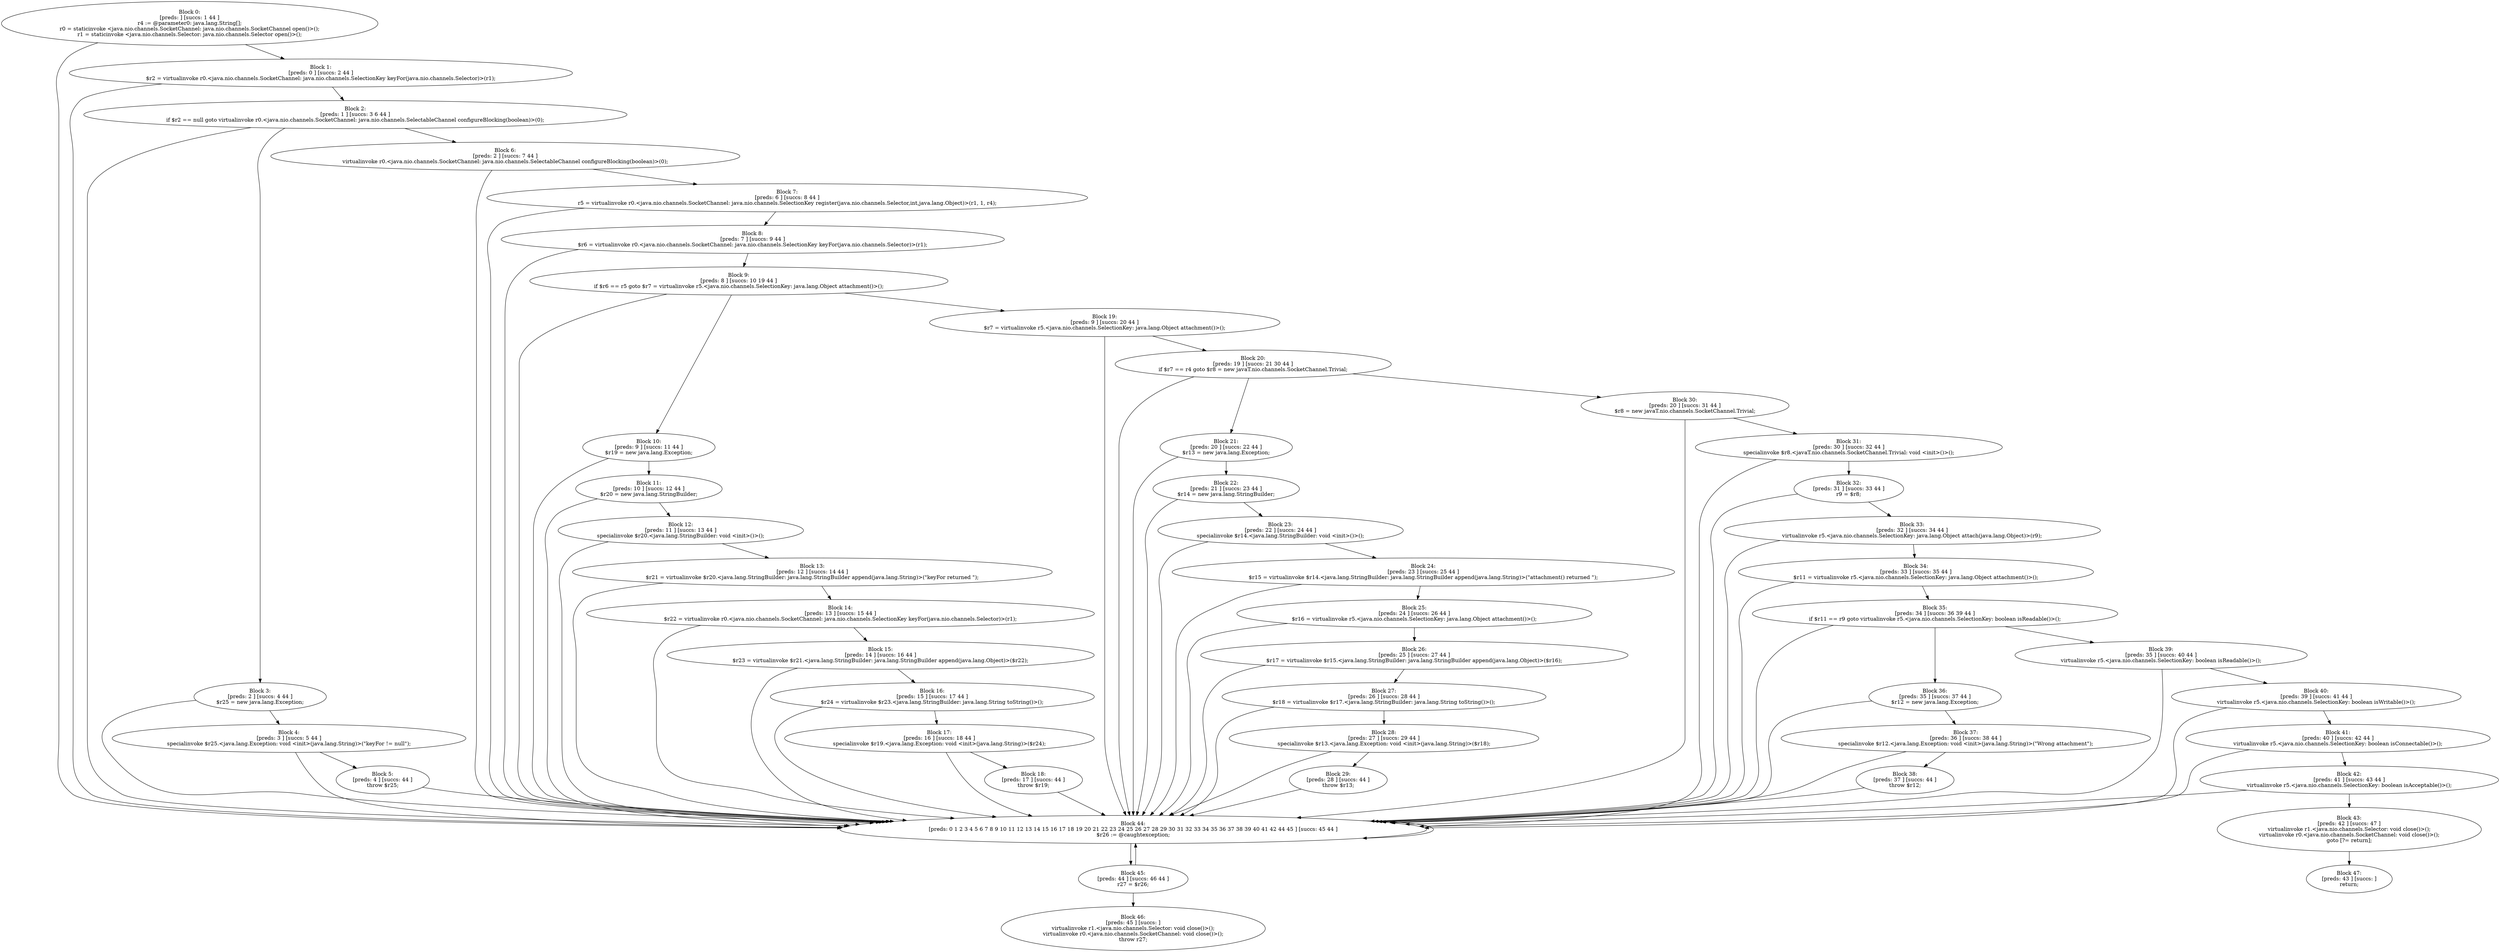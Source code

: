 digraph "unitGraph" {
    "Block 0:
[preds: ] [succs: 1 44 ]
r4 := @parameter0: java.lang.String[];
r0 = staticinvoke <java.nio.channels.SocketChannel: java.nio.channels.SocketChannel open()>();
r1 = staticinvoke <java.nio.channels.Selector: java.nio.channels.Selector open()>();
"
    "Block 1:
[preds: 0 ] [succs: 2 44 ]
$r2 = virtualinvoke r0.<java.nio.channels.SocketChannel: java.nio.channels.SelectionKey keyFor(java.nio.channels.Selector)>(r1);
"
    "Block 2:
[preds: 1 ] [succs: 3 6 44 ]
if $r2 == null goto virtualinvoke r0.<java.nio.channels.SocketChannel: java.nio.channels.SelectableChannel configureBlocking(boolean)>(0);
"
    "Block 3:
[preds: 2 ] [succs: 4 44 ]
$r25 = new java.lang.Exception;
"
    "Block 4:
[preds: 3 ] [succs: 5 44 ]
specialinvoke $r25.<java.lang.Exception: void <init>(java.lang.String)>(\"keyFor != null\");
"
    "Block 5:
[preds: 4 ] [succs: 44 ]
throw $r25;
"
    "Block 6:
[preds: 2 ] [succs: 7 44 ]
virtualinvoke r0.<java.nio.channels.SocketChannel: java.nio.channels.SelectableChannel configureBlocking(boolean)>(0);
"
    "Block 7:
[preds: 6 ] [succs: 8 44 ]
r5 = virtualinvoke r0.<java.nio.channels.SocketChannel: java.nio.channels.SelectionKey register(java.nio.channels.Selector,int,java.lang.Object)>(r1, 1, r4);
"
    "Block 8:
[preds: 7 ] [succs: 9 44 ]
$r6 = virtualinvoke r0.<java.nio.channels.SocketChannel: java.nio.channels.SelectionKey keyFor(java.nio.channels.Selector)>(r1);
"
    "Block 9:
[preds: 8 ] [succs: 10 19 44 ]
if $r6 == r5 goto $r7 = virtualinvoke r5.<java.nio.channels.SelectionKey: java.lang.Object attachment()>();
"
    "Block 10:
[preds: 9 ] [succs: 11 44 ]
$r19 = new java.lang.Exception;
"
    "Block 11:
[preds: 10 ] [succs: 12 44 ]
$r20 = new java.lang.StringBuilder;
"
    "Block 12:
[preds: 11 ] [succs: 13 44 ]
specialinvoke $r20.<java.lang.StringBuilder: void <init>()>();
"
    "Block 13:
[preds: 12 ] [succs: 14 44 ]
$r21 = virtualinvoke $r20.<java.lang.StringBuilder: java.lang.StringBuilder append(java.lang.String)>(\"keyFor returned \");
"
    "Block 14:
[preds: 13 ] [succs: 15 44 ]
$r22 = virtualinvoke r0.<java.nio.channels.SocketChannel: java.nio.channels.SelectionKey keyFor(java.nio.channels.Selector)>(r1);
"
    "Block 15:
[preds: 14 ] [succs: 16 44 ]
$r23 = virtualinvoke $r21.<java.lang.StringBuilder: java.lang.StringBuilder append(java.lang.Object)>($r22);
"
    "Block 16:
[preds: 15 ] [succs: 17 44 ]
$r24 = virtualinvoke $r23.<java.lang.StringBuilder: java.lang.String toString()>();
"
    "Block 17:
[preds: 16 ] [succs: 18 44 ]
specialinvoke $r19.<java.lang.Exception: void <init>(java.lang.String)>($r24);
"
    "Block 18:
[preds: 17 ] [succs: 44 ]
throw $r19;
"
    "Block 19:
[preds: 9 ] [succs: 20 44 ]
$r7 = virtualinvoke r5.<java.nio.channels.SelectionKey: java.lang.Object attachment()>();
"
    "Block 20:
[preds: 19 ] [succs: 21 30 44 ]
if $r7 == r4 goto $r8 = new javaT.nio.channels.SocketChannel.Trivial;
"
    "Block 21:
[preds: 20 ] [succs: 22 44 ]
$r13 = new java.lang.Exception;
"
    "Block 22:
[preds: 21 ] [succs: 23 44 ]
$r14 = new java.lang.StringBuilder;
"
    "Block 23:
[preds: 22 ] [succs: 24 44 ]
specialinvoke $r14.<java.lang.StringBuilder: void <init>()>();
"
    "Block 24:
[preds: 23 ] [succs: 25 44 ]
$r15 = virtualinvoke $r14.<java.lang.StringBuilder: java.lang.StringBuilder append(java.lang.String)>(\"attachment() returned \");
"
    "Block 25:
[preds: 24 ] [succs: 26 44 ]
$r16 = virtualinvoke r5.<java.nio.channels.SelectionKey: java.lang.Object attachment()>();
"
    "Block 26:
[preds: 25 ] [succs: 27 44 ]
$r17 = virtualinvoke $r15.<java.lang.StringBuilder: java.lang.StringBuilder append(java.lang.Object)>($r16);
"
    "Block 27:
[preds: 26 ] [succs: 28 44 ]
$r18 = virtualinvoke $r17.<java.lang.StringBuilder: java.lang.String toString()>();
"
    "Block 28:
[preds: 27 ] [succs: 29 44 ]
specialinvoke $r13.<java.lang.Exception: void <init>(java.lang.String)>($r18);
"
    "Block 29:
[preds: 28 ] [succs: 44 ]
throw $r13;
"
    "Block 30:
[preds: 20 ] [succs: 31 44 ]
$r8 = new javaT.nio.channels.SocketChannel.Trivial;
"
    "Block 31:
[preds: 30 ] [succs: 32 44 ]
specialinvoke $r8.<javaT.nio.channels.SocketChannel.Trivial: void <init>()>();
"
    "Block 32:
[preds: 31 ] [succs: 33 44 ]
r9 = $r8;
"
    "Block 33:
[preds: 32 ] [succs: 34 44 ]
virtualinvoke r5.<java.nio.channels.SelectionKey: java.lang.Object attach(java.lang.Object)>(r9);
"
    "Block 34:
[preds: 33 ] [succs: 35 44 ]
$r11 = virtualinvoke r5.<java.nio.channels.SelectionKey: java.lang.Object attachment()>();
"
    "Block 35:
[preds: 34 ] [succs: 36 39 44 ]
if $r11 == r9 goto virtualinvoke r5.<java.nio.channels.SelectionKey: boolean isReadable()>();
"
    "Block 36:
[preds: 35 ] [succs: 37 44 ]
$r12 = new java.lang.Exception;
"
    "Block 37:
[preds: 36 ] [succs: 38 44 ]
specialinvoke $r12.<java.lang.Exception: void <init>(java.lang.String)>(\"Wrong attachment\");
"
    "Block 38:
[preds: 37 ] [succs: 44 ]
throw $r12;
"
    "Block 39:
[preds: 35 ] [succs: 40 44 ]
virtualinvoke r5.<java.nio.channels.SelectionKey: boolean isReadable()>();
"
    "Block 40:
[preds: 39 ] [succs: 41 44 ]
virtualinvoke r5.<java.nio.channels.SelectionKey: boolean isWritable()>();
"
    "Block 41:
[preds: 40 ] [succs: 42 44 ]
virtualinvoke r5.<java.nio.channels.SelectionKey: boolean isConnectable()>();
"
    "Block 42:
[preds: 41 ] [succs: 43 44 ]
virtualinvoke r5.<java.nio.channels.SelectionKey: boolean isAcceptable()>();
"
    "Block 43:
[preds: 42 ] [succs: 47 ]
virtualinvoke r1.<java.nio.channels.Selector: void close()>();
virtualinvoke r0.<java.nio.channels.SocketChannel: void close()>();
goto [?= return];
"
    "Block 44:
[preds: 0 1 2 3 4 5 6 7 8 9 10 11 12 13 14 15 16 17 18 19 20 21 22 23 24 25 26 27 28 29 30 31 32 33 34 35 36 37 38 39 40 41 42 44 45 ] [succs: 45 44 ]
$r26 := @caughtexception;
"
    "Block 45:
[preds: 44 ] [succs: 46 44 ]
r27 = $r26;
"
    "Block 46:
[preds: 45 ] [succs: ]
virtualinvoke r1.<java.nio.channels.Selector: void close()>();
virtualinvoke r0.<java.nio.channels.SocketChannel: void close()>();
throw r27;
"
    "Block 47:
[preds: 43 ] [succs: ]
return;
"
    "Block 0:
[preds: ] [succs: 1 44 ]
r4 := @parameter0: java.lang.String[];
r0 = staticinvoke <java.nio.channels.SocketChannel: java.nio.channels.SocketChannel open()>();
r1 = staticinvoke <java.nio.channels.Selector: java.nio.channels.Selector open()>();
"->"Block 1:
[preds: 0 ] [succs: 2 44 ]
$r2 = virtualinvoke r0.<java.nio.channels.SocketChannel: java.nio.channels.SelectionKey keyFor(java.nio.channels.Selector)>(r1);
";
    "Block 0:
[preds: ] [succs: 1 44 ]
r4 := @parameter0: java.lang.String[];
r0 = staticinvoke <java.nio.channels.SocketChannel: java.nio.channels.SocketChannel open()>();
r1 = staticinvoke <java.nio.channels.Selector: java.nio.channels.Selector open()>();
"->"Block 44:
[preds: 0 1 2 3 4 5 6 7 8 9 10 11 12 13 14 15 16 17 18 19 20 21 22 23 24 25 26 27 28 29 30 31 32 33 34 35 36 37 38 39 40 41 42 44 45 ] [succs: 45 44 ]
$r26 := @caughtexception;
";
    "Block 1:
[preds: 0 ] [succs: 2 44 ]
$r2 = virtualinvoke r0.<java.nio.channels.SocketChannel: java.nio.channels.SelectionKey keyFor(java.nio.channels.Selector)>(r1);
"->"Block 2:
[preds: 1 ] [succs: 3 6 44 ]
if $r2 == null goto virtualinvoke r0.<java.nio.channels.SocketChannel: java.nio.channels.SelectableChannel configureBlocking(boolean)>(0);
";
    "Block 1:
[preds: 0 ] [succs: 2 44 ]
$r2 = virtualinvoke r0.<java.nio.channels.SocketChannel: java.nio.channels.SelectionKey keyFor(java.nio.channels.Selector)>(r1);
"->"Block 44:
[preds: 0 1 2 3 4 5 6 7 8 9 10 11 12 13 14 15 16 17 18 19 20 21 22 23 24 25 26 27 28 29 30 31 32 33 34 35 36 37 38 39 40 41 42 44 45 ] [succs: 45 44 ]
$r26 := @caughtexception;
";
    "Block 2:
[preds: 1 ] [succs: 3 6 44 ]
if $r2 == null goto virtualinvoke r0.<java.nio.channels.SocketChannel: java.nio.channels.SelectableChannel configureBlocking(boolean)>(0);
"->"Block 3:
[preds: 2 ] [succs: 4 44 ]
$r25 = new java.lang.Exception;
";
    "Block 2:
[preds: 1 ] [succs: 3 6 44 ]
if $r2 == null goto virtualinvoke r0.<java.nio.channels.SocketChannel: java.nio.channels.SelectableChannel configureBlocking(boolean)>(0);
"->"Block 6:
[preds: 2 ] [succs: 7 44 ]
virtualinvoke r0.<java.nio.channels.SocketChannel: java.nio.channels.SelectableChannel configureBlocking(boolean)>(0);
";
    "Block 2:
[preds: 1 ] [succs: 3 6 44 ]
if $r2 == null goto virtualinvoke r0.<java.nio.channels.SocketChannel: java.nio.channels.SelectableChannel configureBlocking(boolean)>(0);
"->"Block 44:
[preds: 0 1 2 3 4 5 6 7 8 9 10 11 12 13 14 15 16 17 18 19 20 21 22 23 24 25 26 27 28 29 30 31 32 33 34 35 36 37 38 39 40 41 42 44 45 ] [succs: 45 44 ]
$r26 := @caughtexception;
";
    "Block 3:
[preds: 2 ] [succs: 4 44 ]
$r25 = new java.lang.Exception;
"->"Block 4:
[preds: 3 ] [succs: 5 44 ]
specialinvoke $r25.<java.lang.Exception: void <init>(java.lang.String)>(\"keyFor != null\");
";
    "Block 3:
[preds: 2 ] [succs: 4 44 ]
$r25 = new java.lang.Exception;
"->"Block 44:
[preds: 0 1 2 3 4 5 6 7 8 9 10 11 12 13 14 15 16 17 18 19 20 21 22 23 24 25 26 27 28 29 30 31 32 33 34 35 36 37 38 39 40 41 42 44 45 ] [succs: 45 44 ]
$r26 := @caughtexception;
";
    "Block 4:
[preds: 3 ] [succs: 5 44 ]
specialinvoke $r25.<java.lang.Exception: void <init>(java.lang.String)>(\"keyFor != null\");
"->"Block 5:
[preds: 4 ] [succs: 44 ]
throw $r25;
";
    "Block 4:
[preds: 3 ] [succs: 5 44 ]
specialinvoke $r25.<java.lang.Exception: void <init>(java.lang.String)>(\"keyFor != null\");
"->"Block 44:
[preds: 0 1 2 3 4 5 6 7 8 9 10 11 12 13 14 15 16 17 18 19 20 21 22 23 24 25 26 27 28 29 30 31 32 33 34 35 36 37 38 39 40 41 42 44 45 ] [succs: 45 44 ]
$r26 := @caughtexception;
";
    "Block 5:
[preds: 4 ] [succs: 44 ]
throw $r25;
"->"Block 44:
[preds: 0 1 2 3 4 5 6 7 8 9 10 11 12 13 14 15 16 17 18 19 20 21 22 23 24 25 26 27 28 29 30 31 32 33 34 35 36 37 38 39 40 41 42 44 45 ] [succs: 45 44 ]
$r26 := @caughtexception;
";
    "Block 6:
[preds: 2 ] [succs: 7 44 ]
virtualinvoke r0.<java.nio.channels.SocketChannel: java.nio.channels.SelectableChannel configureBlocking(boolean)>(0);
"->"Block 7:
[preds: 6 ] [succs: 8 44 ]
r5 = virtualinvoke r0.<java.nio.channels.SocketChannel: java.nio.channels.SelectionKey register(java.nio.channels.Selector,int,java.lang.Object)>(r1, 1, r4);
";
    "Block 6:
[preds: 2 ] [succs: 7 44 ]
virtualinvoke r0.<java.nio.channels.SocketChannel: java.nio.channels.SelectableChannel configureBlocking(boolean)>(0);
"->"Block 44:
[preds: 0 1 2 3 4 5 6 7 8 9 10 11 12 13 14 15 16 17 18 19 20 21 22 23 24 25 26 27 28 29 30 31 32 33 34 35 36 37 38 39 40 41 42 44 45 ] [succs: 45 44 ]
$r26 := @caughtexception;
";
    "Block 7:
[preds: 6 ] [succs: 8 44 ]
r5 = virtualinvoke r0.<java.nio.channels.SocketChannel: java.nio.channels.SelectionKey register(java.nio.channels.Selector,int,java.lang.Object)>(r1, 1, r4);
"->"Block 8:
[preds: 7 ] [succs: 9 44 ]
$r6 = virtualinvoke r0.<java.nio.channels.SocketChannel: java.nio.channels.SelectionKey keyFor(java.nio.channels.Selector)>(r1);
";
    "Block 7:
[preds: 6 ] [succs: 8 44 ]
r5 = virtualinvoke r0.<java.nio.channels.SocketChannel: java.nio.channels.SelectionKey register(java.nio.channels.Selector,int,java.lang.Object)>(r1, 1, r4);
"->"Block 44:
[preds: 0 1 2 3 4 5 6 7 8 9 10 11 12 13 14 15 16 17 18 19 20 21 22 23 24 25 26 27 28 29 30 31 32 33 34 35 36 37 38 39 40 41 42 44 45 ] [succs: 45 44 ]
$r26 := @caughtexception;
";
    "Block 8:
[preds: 7 ] [succs: 9 44 ]
$r6 = virtualinvoke r0.<java.nio.channels.SocketChannel: java.nio.channels.SelectionKey keyFor(java.nio.channels.Selector)>(r1);
"->"Block 9:
[preds: 8 ] [succs: 10 19 44 ]
if $r6 == r5 goto $r7 = virtualinvoke r5.<java.nio.channels.SelectionKey: java.lang.Object attachment()>();
";
    "Block 8:
[preds: 7 ] [succs: 9 44 ]
$r6 = virtualinvoke r0.<java.nio.channels.SocketChannel: java.nio.channels.SelectionKey keyFor(java.nio.channels.Selector)>(r1);
"->"Block 44:
[preds: 0 1 2 3 4 5 6 7 8 9 10 11 12 13 14 15 16 17 18 19 20 21 22 23 24 25 26 27 28 29 30 31 32 33 34 35 36 37 38 39 40 41 42 44 45 ] [succs: 45 44 ]
$r26 := @caughtexception;
";
    "Block 9:
[preds: 8 ] [succs: 10 19 44 ]
if $r6 == r5 goto $r7 = virtualinvoke r5.<java.nio.channels.SelectionKey: java.lang.Object attachment()>();
"->"Block 10:
[preds: 9 ] [succs: 11 44 ]
$r19 = new java.lang.Exception;
";
    "Block 9:
[preds: 8 ] [succs: 10 19 44 ]
if $r6 == r5 goto $r7 = virtualinvoke r5.<java.nio.channels.SelectionKey: java.lang.Object attachment()>();
"->"Block 19:
[preds: 9 ] [succs: 20 44 ]
$r7 = virtualinvoke r5.<java.nio.channels.SelectionKey: java.lang.Object attachment()>();
";
    "Block 9:
[preds: 8 ] [succs: 10 19 44 ]
if $r6 == r5 goto $r7 = virtualinvoke r5.<java.nio.channels.SelectionKey: java.lang.Object attachment()>();
"->"Block 44:
[preds: 0 1 2 3 4 5 6 7 8 9 10 11 12 13 14 15 16 17 18 19 20 21 22 23 24 25 26 27 28 29 30 31 32 33 34 35 36 37 38 39 40 41 42 44 45 ] [succs: 45 44 ]
$r26 := @caughtexception;
";
    "Block 10:
[preds: 9 ] [succs: 11 44 ]
$r19 = new java.lang.Exception;
"->"Block 11:
[preds: 10 ] [succs: 12 44 ]
$r20 = new java.lang.StringBuilder;
";
    "Block 10:
[preds: 9 ] [succs: 11 44 ]
$r19 = new java.lang.Exception;
"->"Block 44:
[preds: 0 1 2 3 4 5 6 7 8 9 10 11 12 13 14 15 16 17 18 19 20 21 22 23 24 25 26 27 28 29 30 31 32 33 34 35 36 37 38 39 40 41 42 44 45 ] [succs: 45 44 ]
$r26 := @caughtexception;
";
    "Block 11:
[preds: 10 ] [succs: 12 44 ]
$r20 = new java.lang.StringBuilder;
"->"Block 12:
[preds: 11 ] [succs: 13 44 ]
specialinvoke $r20.<java.lang.StringBuilder: void <init>()>();
";
    "Block 11:
[preds: 10 ] [succs: 12 44 ]
$r20 = new java.lang.StringBuilder;
"->"Block 44:
[preds: 0 1 2 3 4 5 6 7 8 9 10 11 12 13 14 15 16 17 18 19 20 21 22 23 24 25 26 27 28 29 30 31 32 33 34 35 36 37 38 39 40 41 42 44 45 ] [succs: 45 44 ]
$r26 := @caughtexception;
";
    "Block 12:
[preds: 11 ] [succs: 13 44 ]
specialinvoke $r20.<java.lang.StringBuilder: void <init>()>();
"->"Block 13:
[preds: 12 ] [succs: 14 44 ]
$r21 = virtualinvoke $r20.<java.lang.StringBuilder: java.lang.StringBuilder append(java.lang.String)>(\"keyFor returned \");
";
    "Block 12:
[preds: 11 ] [succs: 13 44 ]
specialinvoke $r20.<java.lang.StringBuilder: void <init>()>();
"->"Block 44:
[preds: 0 1 2 3 4 5 6 7 8 9 10 11 12 13 14 15 16 17 18 19 20 21 22 23 24 25 26 27 28 29 30 31 32 33 34 35 36 37 38 39 40 41 42 44 45 ] [succs: 45 44 ]
$r26 := @caughtexception;
";
    "Block 13:
[preds: 12 ] [succs: 14 44 ]
$r21 = virtualinvoke $r20.<java.lang.StringBuilder: java.lang.StringBuilder append(java.lang.String)>(\"keyFor returned \");
"->"Block 14:
[preds: 13 ] [succs: 15 44 ]
$r22 = virtualinvoke r0.<java.nio.channels.SocketChannel: java.nio.channels.SelectionKey keyFor(java.nio.channels.Selector)>(r1);
";
    "Block 13:
[preds: 12 ] [succs: 14 44 ]
$r21 = virtualinvoke $r20.<java.lang.StringBuilder: java.lang.StringBuilder append(java.lang.String)>(\"keyFor returned \");
"->"Block 44:
[preds: 0 1 2 3 4 5 6 7 8 9 10 11 12 13 14 15 16 17 18 19 20 21 22 23 24 25 26 27 28 29 30 31 32 33 34 35 36 37 38 39 40 41 42 44 45 ] [succs: 45 44 ]
$r26 := @caughtexception;
";
    "Block 14:
[preds: 13 ] [succs: 15 44 ]
$r22 = virtualinvoke r0.<java.nio.channels.SocketChannel: java.nio.channels.SelectionKey keyFor(java.nio.channels.Selector)>(r1);
"->"Block 15:
[preds: 14 ] [succs: 16 44 ]
$r23 = virtualinvoke $r21.<java.lang.StringBuilder: java.lang.StringBuilder append(java.lang.Object)>($r22);
";
    "Block 14:
[preds: 13 ] [succs: 15 44 ]
$r22 = virtualinvoke r0.<java.nio.channels.SocketChannel: java.nio.channels.SelectionKey keyFor(java.nio.channels.Selector)>(r1);
"->"Block 44:
[preds: 0 1 2 3 4 5 6 7 8 9 10 11 12 13 14 15 16 17 18 19 20 21 22 23 24 25 26 27 28 29 30 31 32 33 34 35 36 37 38 39 40 41 42 44 45 ] [succs: 45 44 ]
$r26 := @caughtexception;
";
    "Block 15:
[preds: 14 ] [succs: 16 44 ]
$r23 = virtualinvoke $r21.<java.lang.StringBuilder: java.lang.StringBuilder append(java.lang.Object)>($r22);
"->"Block 16:
[preds: 15 ] [succs: 17 44 ]
$r24 = virtualinvoke $r23.<java.lang.StringBuilder: java.lang.String toString()>();
";
    "Block 15:
[preds: 14 ] [succs: 16 44 ]
$r23 = virtualinvoke $r21.<java.lang.StringBuilder: java.lang.StringBuilder append(java.lang.Object)>($r22);
"->"Block 44:
[preds: 0 1 2 3 4 5 6 7 8 9 10 11 12 13 14 15 16 17 18 19 20 21 22 23 24 25 26 27 28 29 30 31 32 33 34 35 36 37 38 39 40 41 42 44 45 ] [succs: 45 44 ]
$r26 := @caughtexception;
";
    "Block 16:
[preds: 15 ] [succs: 17 44 ]
$r24 = virtualinvoke $r23.<java.lang.StringBuilder: java.lang.String toString()>();
"->"Block 17:
[preds: 16 ] [succs: 18 44 ]
specialinvoke $r19.<java.lang.Exception: void <init>(java.lang.String)>($r24);
";
    "Block 16:
[preds: 15 ] [succs: 17 44 ]
$r24 = virtualinvoke $r23.<java.lang.StringBuilder: java.lang.String toString()>();
"->"Block 44:
[preds: 0 1 2 3 4 5 6 7 8 9 10 11 12 13 14 15 16 17 18 19 20 21 22 23 24 25 26 27 28 29 30 31 32 33 34 35 36 37 38 39 40 41 42 44 45 ] [succs: 45 44 ]
$r26 := @caughtexception;
";
    "Block 17:
[preds: 16 ] [succs: 18 44 ]
specialinvoke $r19.<java.lang.Exception: void <init>(java.lang.String)>($r24);
"->"Block 18:
[preds: 17 ] [succs: 44 ]
throw $r19;
";
    "Block 17:
[preds: 16 ] [succs: 18 44 ]
specialinvoke $r19.<java.lang.Exception: void <init>(java.lang.String)>($r24);
"->"Block 44:
[preds: 0 1 2 3 4 5 6 7 8 9 10 11 12 13 14 15 16 17 18 19 20 21 22 23 24 25 26 27 28 29 30 31 32 33 34 35 36 37 38 39 40 41 42 44 45 ] [succs: 45 44 ]
$r26 := @caughtexception;
";
    "Block 18:
[preds: 17 ] [succs: 44 ]
throw $r19;
"->"Block 44:
[preds: 0 1 2 3 4 5 6 7 8 9 10 11 12 13 14 15 16 17 18 19 20 21 22 23 24 25 26 27 28 29 30 31 32 33 34 35 36 37 38 39 40 41 42 44 45 ] [succs: 45 44 ]
$r26 := @caughtexception;
";
    "Block 19:
[preds: 9 ] [succs: 20 44 ]
$r7 = virtualinvoke r5.<java.nio.channels.SelectionKey: java.lang.Object attachment()>();
"->"Block 20:
[preds: 19 ] [succs: 21 30 44 ]
if $r7 == r4 goto $r8 = new javaT.nio.channels.SocketChannel.Trivial;
";
    "Block 19:
[preds: 9 ] [succs: 20 44 ]
$r7 = virtualinvoke r5.<java.nio.channels.SelectionKey: java.lang.Object attachment()>();
"->"Block 44:
[preds: 0 1 2 3 4 5 6 7 8 9 10 11 12 13 14 15 16 17 18 19 20 21 22 23 24 25 26 27 28 29 30 31 32 33 34 35 36 37 38 39 40 41 42 44 45 ] [succs: 45 44 ]
$r26 := @caughtexception;
";
    "Block 20:
[preds: 19 ] [succs: 21 30 44 ]
if $r7 == r4 goto $r8 = new javaT.nio.channels.SocketChannel.Trivial;
"->"Block 21:
[preds: 20 ] [succs: 22 44 ]
$r13 = new java.lang.Exception;
";
    "Block 20:
[preds: 19 ] [succs: 21 30 44 ]
if $r7 == r4 goto $r8 = new javaT.nio.channels.SocketChannel.Trivial;
"->"Block 30:
[preds: 20 ] [succs: 31 44 ]
$r8 = new javaT.nio.channels.SocketChannel.Trivial;
";
    "Block 20:
[preds: 19 ] [succs: 21 30 44 ]
if $r7 == r4 goto $r8 = new javaT.nio.channels.SocketChannel.Trivial;
"->"Block 44:
[preds: 0 1 2 3 4 5 6 7 8 9 10 11 12 13 14 15 16 17 18 19 20 21 22 23 24 25 26 27 28 29 30 31 32 33 34 35 36 37 38 39 40 41 42 44 45 ] [succs: 45 44 ]
$r26 := @caughtexception;
";
    "Block 21:
[preds: 20 ] [succs: 22 44 ]
$r13 = new java.lang.Exception;
"->"Block 22:
[preds: 21 ] [succs: 23 44 ]
$r14 = new java.lang.StringBuilder;
";
    "Block 21:
[preds: 20 ] [succs: 22 44 ]
$r13 = new java.lang.Exception;
"->"Block 44:
[preds: 0 1 2 3 4 5 6 7 8 9 10 11 12 13 14 15 16 17 18 19 20 21 22 23 24 25 26 27 28 29 30 31 32 33 34 35 36 37 38 39 40 41 42 44 45 ] [succs: 45 44 ]
$r26 := @caughtexception;
";
    "Block 22:
[preds: 21 ] [succs: 23 44 ]
$r14 = new java.lang.StringBuilder;
"->"Block 23:
[preds: 22 ] [succs: 24 44 ]
specialinvoke $r14.<java.lang.StringBuilder: void <init>()>();
";
    "Block 22:
[preds: 21 ] [succs: 23 44 ]
$r14 = new java.lang.StringBuilder;
"->"Block 44:
[preds: 0 1 2 3 4 5 6 7 8 9 10 11 12 13 14 15 16 17 18 19 20 21 22 23 24 25 26 27 28 29 30 31 32 33 34 35 36 37 38 39 40 41 42 44 45 ] [succs: 45 44 ]
$r26 := @caughtexception;
";
    "Block 23:
[preds: 22 ] [succs: 24 44 ]
specialinvoke $r14.<java.lang.StringBuilder: void <init>()>();
"->"Block 24:
[preds: 23 ] [succs: 25 44 ]
$r15 = virtualinvoke $r14.<java.lang.StringBuilder: java.lang.StringBuilder append(java.lang.String)>(\"attachment() returned \");
";
    "Block 23:
[preds: 22 ] [succs: 24 44 ]
specialinvoke $r14.<java.lang.StringBuilder: void <init>()>();
"->"Block 44:
[preds: 0 1 2 3 4 5 6 7 8 9 10 11 12 13 14 15 16 17 18 19 20 21 22 23 24 25 26 27 28 29 30 31 32 33 34 35 36 37 38 39 40 41 42 44 45 ] [succs: 45 44 ]
$r26 := @caughtexception;
";
    "Block 24:
[preds: 23 ] [succs: 25 44 ]
$r15 = virtualinvoke $r14.<java.lang.StringBuilder: java.lang.StringBuilder append(java.lang.String)>(\"attachment() returned \");
"->"Block 25:
[preds: 24 ] [succs: 26 44 ]
$r16 = virtualinvoke r5.<java.nio.channels.SelectionKey: java.lang.Object attachment()>();
";
    "Block 24:
[preds: 23 ] [succs: 25 44 ]
$r15 = virtualinvoke $r14.<java.lang.StringBuilder: java.lang.StringBuilder append(java.lang.String)>(\"attachment() returned \");
"->"Block 44:
[preds: 0 1 2 3 4 5 6 7 8 9 10 11 12 13 14 15 16 17 18 19 20 21 22 23 24 25 26 27 28 29 30 31 32 33 34 35 36 37 38 39 40 41 42 44 45 ] [succs: 45 44 ]
$r26 := @caughtexception;
";
    "Block 25:
[preds: 24 ] [succs: 26 44 ]
$r16 = virtualinvoke r5.<java.nio.channels.SelectionKey: java.lang.Object attachment()>();
"->"Block 26:
[preds: 25 ] [succs: 27 44 ]
$r17 = virtualinvoke $r15.<java.lang.StringBuilder: java.lang.StringBuilder append(java.lang.Object)>($r16);
";
    "Block 25:
[preds: 24 ] [succs: 26 44 ]
$r16 = virtualinvoke r5.<java.nio.channels.SelectionKey: java.lang.Object attachment()>();
"->"Block 44:
[preds: 0 1 2 3 4 5 6 7 8 9 10 11 12 13 14 15 16 17 18 19 20 21 22 23 24 25 26 27 28 29 30 31 32 33 34 35 36 37 38 39 40 41 42 44 45 ] [succs: 45 44 ]
$r26 := @caughtexception;
";
    "Block 26:
[preds: 25 ] [succs: 27 44 ]
$r17 = virtualinvoke $r15.<java.lang.StringBuilder: java.lang.StringBuilder append(java.lang.Object)>($r16);
"->"Block 27:
[preds: 26 ] [succs: 28 44 ]
$r18 = virtualinvoke $r17.<java.lang.StringBuilder: java.lang.String toString()>();
";
    "Block 26:
[preds: 25 ] [succs: 27 44 ]
$r17 = virtualinvoke $r15.<java.lang.StringBuilder: java.lang.StringBuilder append(java.lang.Object)>($r16);
"->"Block 44:
[preds: 0 1 2 3 4 5 6 7 8 9 10 11 12 13 14 15 16 17 18 19 20 21 22 23 24 25 26 27 28 29 30 31 32 33 34 35 36 37 38 39 40 41 42 44 45 ] [succs: 45 44 ]
$r26 := @caughtexception;
";
    "Block 27:
[preds: 26 ] [succs: 28 44 ]
$r18 = virtualinvoke $r17.<java.lang.StringBuilder: java.lang.String toString()>();
"->"Block 28:
[preds: 27 ] [succs: 29 44 ]
specialinvoke $r13.<java.lang.Exception: void <init>(java.lang.String)>($r18);
";
    "Block 27:
[preds: 26 ] [succs: 28 44 ]
$r18 = virtualinvoke $r17.<java.lang.StringBuilder: java.lang.String toString()>();
"->"Block 44:
[preds: 0 1 2 3 4 5 6 7 8 9 10 11 12 13 14 15 16 17 18 19 20 21 22 23 24 25 26 27 28 29 30 31 32 33 34 35 36 37 38 39 40 41 42 44 45 ] [succs: 45 44 ]
$r26 := @caughtexception;
";
    "Block 28:
[preds: 27 ] [succs: 29 44 ]
specialinvoke $r13.<java.lang.Exception: void <init>(java.lang.String)>($r18);
"->"Block 29:
[preds: 28 ] [succs: 44 ]
throw $r13;
";
    "Block 28:
[preds: 27 ] [succs: 29 44 ]
specialinvoke $r13.<java.lang.Exception: void <init>(java.lang.String)>($r18);
"->"Block 44:
[preds: 0 1 2 3 4 5 6 7 8 9 10 11 12 13 14 15 16 17 18 19 20 21 22 23 24 25 26 27 28 29 30 31 32 33 34 35 36 37 38 39 40 41 42 44 45 ] [succs: 45 44 ]
$r26 := @caughtexception;
";
    "Block 29:
[preds: 28 ] [succs: 44 ]
throw $r13;
"->"Block 44:
[preds: 0 1 2 3 4 5 6 7 8 9 10 11 12 13 14 15 16 17 18 19 20 21 22 23 24 25 26 27 28 29 30 31 32 33 34 35 36 37 38 39 40 41 42 44 45 ] [succs: 45 44 ]
$r26 := @caughtexception;
";
    "Block 30:
[preds: 20 ] [succs: 31 44 ]
$r8 = new javaT.nio.channels.SocketChannel.Trivial;
"->"Block 31:
[preds: 30 ] [succs: 32 44 ]
specialinvoke $r8.<javaT.nio.channels.SocketChannel.Trivial: void <init>()>();
";
    "Block 30:
[preds: 20 ] [succs: 31 44 ]
$r8 = new javaT.nio.channels.SocketChannel.Trivial;
"->"Block 44:
[preds: 0 1 2 3 4 5 6 7 8 9 10 11 12 13 14 15 16 17 18 19 20 21 22 23 24 25 26 27 28 29 30 31 32 33 34 35 36 37 38 39 40 41 42 44 45 ] [succs: 45 44 ]
$r26 := @caughtexception;
";
    "Block 31:
[preds: 30 ] [succs: 32 44 ]
specialinvoke $r8.<javaT.nio.channels.SocketChannel.Trivial: void <init>()>();
"->"Block 32:
[preds: 31 ] [succs: 33 44 ]
r9 = $r8;
";
    "Block 31:
[preds: 30 ] [succs: 32 44 ]
specialinvoke $r8.<javaT.nio.channels.SocketChannel.Trivial: void <init>()>();
"->"Block 44:
[preds: 0 1 2 3 4 5 6 7 8 9 10 11 12 13 14 15 16 17 18 19 20 21 22 23 24 25 26 27 28 29 30 31 32 33 34 35 36 37 38 39 40 41 42 44 45 ] [succs: 45 44 ]
$r26 := @caughtexception;
";
    "Block 32:
[preds: 31 ] [succs: 33 44 ]
r9 = $r8;
"->"Block 33:
[preds: 32 ] [succs: 34 44 ]
virtualinvoke r5.<java.nio.channels.SelectionKey: java.lang.Object attach(java.lang.Object)>(r9);
";
    "Block 32:
[preds: 31 ] [succs: 33 44 ]
r9 = $r8;
"->"Block 44:
[preds: 0 1 2 3 4 5 6 7 8 9 10 11 12 13 14 15 16 17 18 19 20 21 22 23 24 25 26 27 28 29 30 31 32 33 34 35 36 37 38 39 40 41 42 44 45 ] [succs: 45 44 ]
$r26 := @caughtexception;
";
    "Block 33:
[preds: 32 ] [succs: 34 44 ]
virtualinvoke r5.<java.nio.channels.SelectionKey: java.lang.Object attach(java.lang.Object)>(r9);
"->"Block 34:
[preds: 33 ] [succs: 35 44 ]
$r11 = virtualinvoke r5.<java.nio.channels.SelectionKey: java.lang.Object attachment()>();
";
    "Block 33:
[preds: 32 ] [succs: 34 44 ]
virtualinvoke r5.<java.nio.channels.SelectionKey: java.lang.Object attach(java.lang.Object)>(r9);
"->"Block 44:
[preds: 0 1 2 3 4 5 6 7 8 9 10 11 12 13 14 15 16 17 18 19 20 21 22 23 24 25 26 27 28 29 30 31 32 33 34 35 36 37 38 39 40 41 42 44 45 ] [succs: 45 44 ]
$r26 := @caughtexception;
";
    "Block 34:
[preds: 33 ] [succs: 35 44 ]
$r11 = virtualinvoke r5.<java.nio.channels.SelectionKey: java.lang.Object attachment()>();
"->"Block 35:
[preds: 34 ] [succs: 36 39 44 ]
if $r11 == r9 goto virtualinvoke r5.<java.nio.channels.SelectionKey: boolean isReadable()>();
";
    "Block 34:
[preds: 33 ] [succs: 35 44 ]
$r11 = virtualinvoke r5.<java.nio.channels.SelectionKey: java.lang.Object attachment()>();
"->"Block 44:
[preds: 0 1 2 3 4 5 6 7 8 9 10 11 12 13 14 15 16 17 18 19 20 21 22 23 24 25 26 27 28 29 30 31 32 33 34 35 36 37 38 39 40 41 42 44 45 ] [succs: 45 44 ]
$r26 := @caughtexception;
";
    "Block 35:
[preds: 34 ] [succs: 36 39 44 ]
if $r11 == r9 goto virtualinvoke r5.<java.nio.channels.SelectionKey: boolean isReadable()>();
"->"Block 36:
[preds: 35 ] [succs: 37 44 ]
$r12 = new java.lang.Exception;
";
    "Block 35:
[preds: 34 ] [succs: 36 39 44 ]
if $r11 == r9 goto virtualinvoke r5.<java.nio.channels.SelectionKey: boolean isReadable()>();
"->"Block 39:
[preds: 35 ] [succs: 40 44 ]
virtualinvoke r5.<java.nio.channels.SelectionKey: boolean isReadable()>();
";
    "Block 35:
[preds: 34 ] [succs: 36 39 44 ]
if $r11 == r9 goto virtualinvoke r5.<java.nio.channels.SelectionKey: boolean isReadable()>();
"->"Block 44:
[preds: 0 1 2 3 4 5 6 7 8 9 10 11 12 13 14 15 16 17 18 19 20 21 22 23 24 25 26 27 28 29 30 31 32 33 34 35 36 37 38 39 40 41 42 44 45 ] [succs: 45 44 ]
$r26 := @caughtexception;
";
    "Block 36:
[preds: 35 ] [succs: 37 44 ]
$r12 = new java.lang.Exception;
"->"Block 37:
[preds: 36 ] [succs: 38 44 ]
specialinvoke $r12.<java.lang.Exception: void <init>(java.lang.String)>(\"Wrong attachment\");
";
    "Block 36:
[preds: 35 ] [succs: 37 44 ]
$r12 = new java.lang.Exception;
"->"Block 44:
[preds: 0 1 2 3 4 5 6 7 8 9 10 11 12 13 14 15 16 17 18 19 20 21 22 23 24 25 26 27 28 29 30 31 32 33 34 35 36 37 38 39 40 41 42 44 45 ] [succs: 45 44 ]
$r26 := @caughtexception;
";
    "Block 37:
[preds: 36 ] [succs: 38 44 ]
specialinvoke $r12.<java.lang.Exception: void <init>(java.lang.String)>(\"Wrong attachment\");
"->"Block 38:
[preds: 37 ] [succs: 44 ]
throw $r12;
";
    "Block 37:
[preds: 36 ] [succs: 38 44 ]
specialinvoke $r12.<java.lang.Exception: void <init>(java.lang.String)>(\"Wrong attachment\");
"->"Block 44:
[preds: 0 1 2 3 4 5 6 7 8 9 10 11 12 13 14 15 16 17 18 19 20 21 22 23 24 25 26 27 28 29 30 31 32 33 34 35 36 37 38 39 40 41 42 44 45 ] [succs: 45 44 ]
$r26 := @caughtexception;
";
    "Block 38:
[preds: 37 ] [succs: 44 ]
throw $r12;
"->"Block 44:
[preds: 0 1 2 3 4 5 6 7 8 9 10 11 12 13 14 15 16 17 18 19 20 21 22 23 24 25 26 27 28 29 30 31 32 33 34 35 36 37 38 39 40 41 42 44 45 ] [succs: 45 44 ]
$r26 := @caughtexception;
";
    "Block 39:
[preds: 35 ] [succs: 40 44 ]
virtualinvoke r5.<java.nio.channels.SelectionKey: boolean isReadable()>();
"->"Block 40:
[preds: 39 ] [succs: 41 44 ]
virtualinvoke r5.<java.nio.channels.SelectionKey: boolean isWritable()>();
";
    "Block 39:
[preds: 35 ] [succs: 40 44 ]
virtualinvoke r5.<java.nio.channels.SelectionKey: boolean isReadable()>();
"->"Block 44:
[preds: 0 1 2 3 4 5 6 7 8 9 10 11 12 13 14 15 16 17 18 19 20 21 22 23 24 25 26 27 28 29 30 31 32 33 34 35 36 37 38 39 40 41 42 44 45 ] [succs: 45 44 ]
$r26 := @caughtexception;
";
    "Block 40:
[preds: 39 ] [succs: 41 44 ]
virtualinvoke r5.<java.nio.channels.SelectionKey: boolean isWritable()>();
"->"Block 41:
[preds: 40 ] [succs: 42 44 ]
virtualinvoke r5.<java.nio.channels.SelectionKey: boolean isConnectable()>();
";
    "Block 40:
[preds: 39 ] [succs: 41 44 ]
virtualinvoke r5.<java.nio.channels.SelectionKey: boolean isWritable()>();
"->"Block 44:
[preds: 0 1 2 3 4 5 6 7 8 9 10 11 12 13 14 15 16 17 18 19 20 21 22 23 24 25 26 27 28 29 30 31 32 33 34 35 36 37 38 39 40 41 42 44 45 ] [succs: 45 44 ]
$r26 := @caughtexception;
";
    "Block 41:
[preds: 40 ] [succs: 42 44 ]
virtualinvoke r5.<java.nio.channels.SelectionKey: boolean isConnectable()>();
"->"Block 42:
[preds: 41 ] [succs: 43 44 ]
virtualinvoke r5.<java.nio.channels.SelectionKey: boolean isAcceptable()>();
";
    "Block 41:
[preds: 40 ] [succs: 42 44 ]
virtualinvoke r5.<java.nio.channels.SelectionKey: boolean isConnectable()>();
"->"Block 44:
[preds: 0 1 2 3 4 5 6 7 8 9 10 11 12 13 14 15 16 17 18 19 20 21 22 23 24 25 26 27 28 29 30 31 32 33 34 35 36 37 38 39 40 41 42 44 45 ] [succs: 45 44 ]
$r26 := @caughtexception;
";
    "Block 42:
[preds: 41 ] [succs: 43 44 ]
virtualinvoke r5.<java.nio.channels.SelectionKey: boolean isAcceptable()>();
"->"Block 43:
[preds: 42 ] [succs: 47 ]
virtualinvoke r1.<java.nio.channels.Selector: void close()>();
virtualinvoke r0.<java.nio.channels.SocketChannel: void close()>();
goto [?= return];
";
    "Block 42:
[preds: 41 ] [succs: 43 44 ]
virtualinvoke r5.<java.nio.channels.SelectionKey: boolean isAcceptable()>();
"->"Block 44:
[preds: 0 1 2 3 4 5 6 7 8 9 10 11 12 13 14 15 16 17 18 19 20 21 22 23 24 25 26 27 28 29 30 31 32 33 34 35 36 37 38 39 40 41 42 44 45 ] [succs: 45 44 ]
$r26 := @caughtexception;
";
    "Block 43:
[preds: 42 ] [succs: 47 ]
virtualinvoke r1.<java.nio.channels.Selector: void close()>();
virtualinvoke r0.<java.nio.channels.SocketChannel: void close()>();
goto [?= return];
"->"Block 47:
[preds: 43 ] [succs: ]
return;
";
    "Block 44:
[preds: 0 1 2 3 4 5 6 7 8 9 10 11 12 13 14 15 16 17 18 19 20 21 22 23 24 25 26 27 28 29 30 31 32 33 34 35 36 37 38 39 40 41 42 44 45 ] [succs: 45 44 ]
$r26 := @caughtexception;
"->"Block 45:
[preds: 44 ] [succs: 46 44 ]
r27 = $r26;
";
    "Block 44:
[preds: 0 1 2 3 4 5 6 7 8 9 10 11 12 13 14 15 16 17 18 19 20 21 22 23 24 25 26 27 28 29 30 31 32 33 34 35 36 37 38 39 40 41 42 44 45 ] [succs: 45 44 ]
$r26 := @caughtexception;
"->"Block 44:
[preds: 0 1 2 3 4 5 6 7 8 9 10 11 12 13 14 15 16 17 18 19 20 21 22 23 24 25 26 27 28 29 30 31 32 33 34 35 36 37 38 39 40 41 42 44 45 ] [succs: 45 44 ]
$r26 := @caughtexception;
";
    "Block 45:
[preds: 44 ] [succs: 46 44 ]
r27 = $r26;
"->"Block 46:
[preds: 45 ] [succs: ]
virtualinvoke r1.<java.nio.channels.Selector: void close()>();
virtualinvoke r0.<java.nio.channels.SocketChannel: void close()>();
throw r27;
";
    "Block 45:
[preds: 44 ] [succs: 46 44 ]
r27 = $r26;
"->"Block 44:
[preds: 0 1 2 3 4 5 6 7 8 9 10 11 12 13 14 15 16 17 18 19 20 21 22 23 24 25 26 27 28 29 30 31 32 33 34 35 36 37 38 39 40 41 42 44 45 ] [succs: 45 44 ]
$r26 := @caughtexception;
";
}
